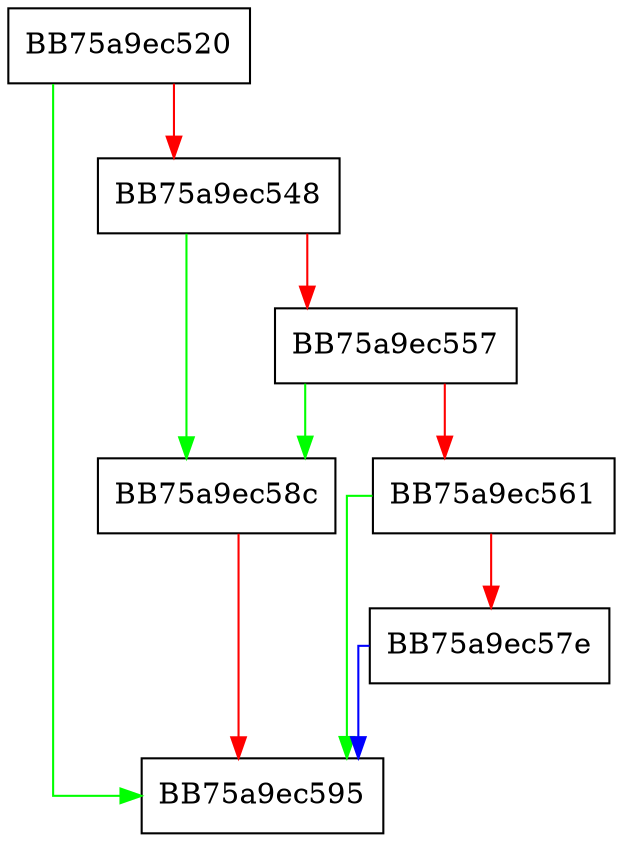 digraph Shutdown {
  node [shape="box"];
  graph [splines=ortho];
  BB75a9ec520 -> BB75a9ec595 [color="green"];
  BB75a9ec520 -> BB75a9ec548 [color="red"];
  BB75a9ec548 -> BB75a9ec58c [color="green"];
  BB75a9ec548 -> BB75a9ec557 [color="red"];
  BB75a9ec557 -> BB75a9ec58c [color="green"];
  BB75a9ec557 -> BB75a9ec561 [color="red"];
  BB75a9ec561 -> BB75a9ec595 [color="green"];
  BB75a9ec561 -> BB75a9ec57e [color="red"];
  BB75a9ec57e -> BB75a9ec595 [color="blue"];
  BB75a9ec58c -> BB75a9ec595 [color="red"];
}